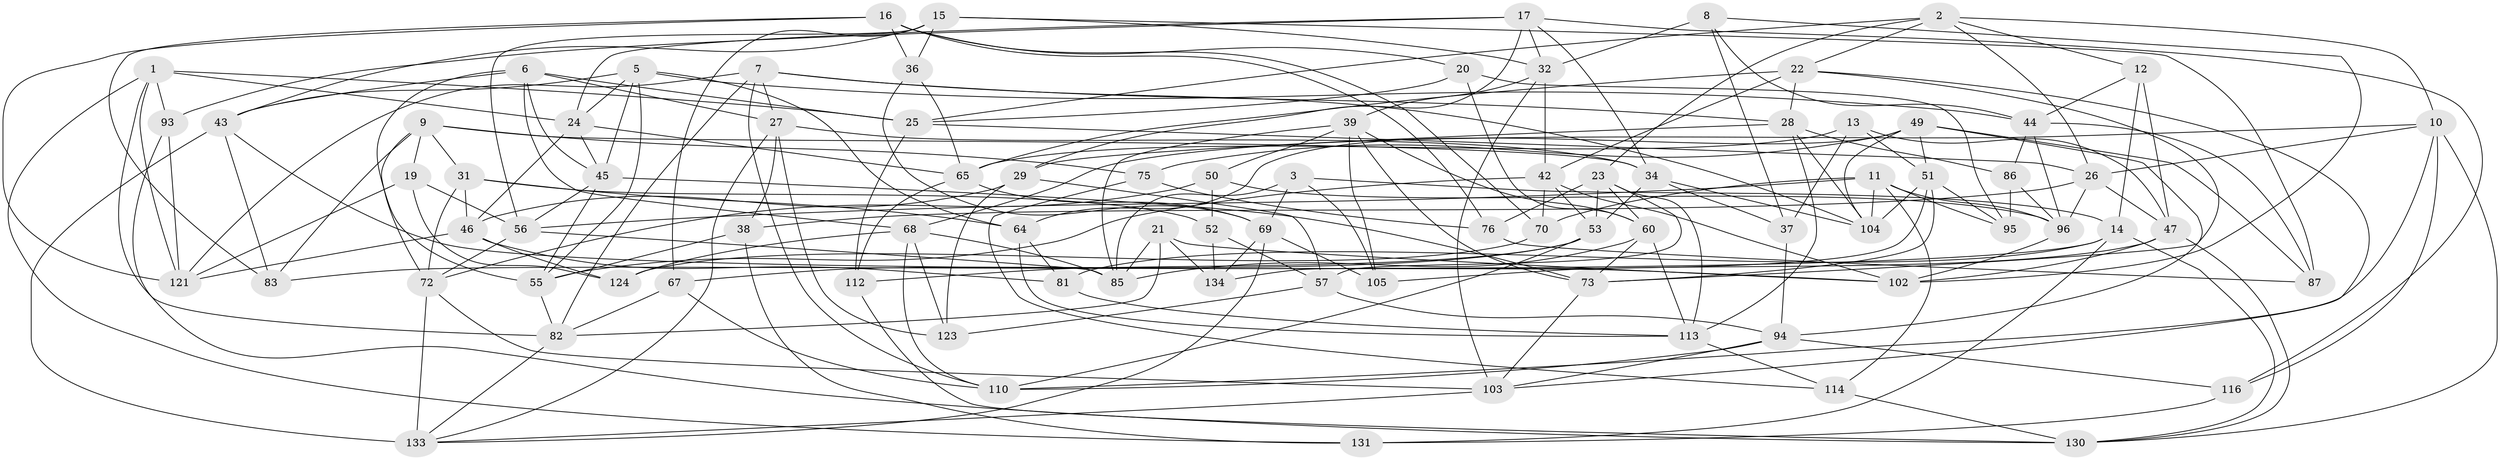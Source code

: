 // Generated by graph-tools (version 1.1) at 2025/24/03/03/25 07:24:26]
// undirected, 85 vertices, 223 edges
graph export_dot {
graph [start="1"]
  node [color=gray90,style=filled];
  1 [super="+4"];
  2 [super="+92"];
  3;
  5 [super="+41"];
  6 [super="+90"];
  7 [super="+74"];
  8;
  9 [super="+54"];
  10 [super="+18"];
  11 [super="+40"];
  12;
  13;
  14 [super="+109"];
  15 [super="+135"];
  16 [super="+140"];
  17 [super="+127"];
  19;
  20;
  21;
  22 [super="+59"];
  23 [super="+101"];
  24 [super="+78"];
  25 [super="+30"];
  26 [super="+48"];
  27 [super="+33"];
  28 [super="+89"];
  29 [super="+35"];
  31 [super="+71"];
  32 [super="+99"];
  34 [super="+139"];
  36;
  37;
  38;
  39 [super="+61"];
  42 [super="+107"];
  43 [super="+58"];
  44 [super="+119"];
  45 [super="+100"];
  46 [super="+91"];
  47 [super="+63"];
  49 [super="+111"];
  50;
  51 [super="+106"];
  52;
  53 [super="+120"];
  55 [super="+137"];
  56 [super="+66"];
  57 [super="+62"];
  60 [super="+118"];
  64 [super="+80"];
  65 [super="+88"];
  67;
  68 [super="+108"];
  69 [super="+79"];
  70;
  72 [super="+77"];
  73 [super="+84"];
  75;
  76;
  81;
  82 [super="+128"];
  83;
  85 [super="+122"];
  86;
  87;
  93;
  94 [super="+98"];
  95;
  96 [super="+97"];
  102 [super="+115"];
  103 [super="+117"];
  104 [super="+126"];
  105;
  110 [super="+129"];
  112;
  113 [super="+125"];
  114;
  116;
  121 [super="+132"];
  123;
  124;
  130 [super="+136"];
  131;
  133 [super="+138"];
  134;
  1 -- 24;
  1 -- 121;
  1 -- 25;
  1 -- 131;
  1 -- 93;
  1 -- 82;
  2 -- 12;
  2 -- 23;
  2 -- 26;
  2 -- 22;
  2 -- 25;
  2 -- 10;
  3 -- 105;
  3 -- 85;
  3 -- 14;
  3 -- 69;
  5 -- 55;
  5 -- 43;
  5 -- 24;
  5 -- 45;
  5 -- 44;
  5 -- 64;
  6 -- 43;
  6 -- 68;
  6 -- 27;
  6 -- 55;
  6 -- 25;
  6 -- 45;
  7 -- 110;
  7 -- 82;
  7 -- 27;
  7 -- 104;
  7 -- 121;
  7 -- 28;
  8 -- 44;
  8 -- 37;
  8 -- 32;
  8 -- 102;
  9 -- 75;
  9 -- 83;
  9 -- 34;
  9 -- 19;
  9 -- 31;
  9 -- 72;
  10 -- 116;
  10 -- 110;
  10 -- 26;
  10 -- 130;
  10 -- 68;
  11 -- 114;
  11 -- 56;
  11 -- 70;
  11 -- 104;
  11 -- 95;
  11 -- 96;
  12 -- 47;
  12 -- 44;
  12 -- 14;
  13 -- 51;
  13 -- 65;
  13 -- 37;
  13 -- 47;
  14 -- 81;
  14 -- 83;
  14 -- 130;
  14 -- 131;
  15 -- 56;
  15 -- 36;
  15 -- 67;
  15 -- 87;
  15 -- 32;
  15 -- 43;
  16 -- 121;
  16 -- 70;
  16 -- 36;
  16 -- 83;
  16 -- 76;
  16 -- 20;
  17 -- 32;
  17 -- 116;
  17 -- 24;
  17 -- 93;
  17 -- 34;
  17 -- 29;
  19 -- 124;
  19 -- 56;
  19 -- 121;
  20 -- 25;
  20 -- 95;
  20 -- 60;
  21 -- 82;
  21 -- 102;
  21 -- 134;
  21 -- 85;
  22 -- 103;
  22 -- 73;
  22 -- 42;
  22 -- 65;
  22 -- 28;
  23 -- 76;
  23 -- 57;
  23 -- 60;
  23 -- 113;
  23 -- 53;
  24 -- 65;
  24 -- 45;
  24 -- 46;
  25 -- 26;
  25 -- 112;
  26 -- 38;
  26 -- 96;
  26 -- 47;
  27 -- 38;
  27 -- 34;
  27 -- 123;
  27 -- 133;
  28 -- 86;
  28 -- 113;
  28 -- 104;
  28 -- 29;
  29 -- 57 [weight=2];
  29 -- 46;
  29 -- 123;
  31 -- 52;
  31 -- 72;
  31 -- 64 [weight=2];
  31 -- 46;
  32 -- 103;
  32 -- 42;
  32 -- 39;
  34 -- 37;
  34 -- 104;
  34 -- 53;
  36 -- 65;
  36 -- 69;
  37 -- 94;
  38 -- 55;
  38 -- 131;
  39 -- 50;
  39 -- 105;
  39 -- 60;
  39 -- 85;
  39 -- 73;
  42 -- 53;
  42 -- 70;
  42 -- 55;
  42 -- 102;
  43 -- 133;
  43 -- 83;
  43 -- 102;
  44 -- 96;
  44 -- 86;
  44 -- 87;
  45 -- 73;
  45 -- 56;
  45 -- 55;
  46 -- 81;
  46 -- 124;
  46 -- 121;
  47 -- 105;
  47 -- 102;
  47 -- 130;
  49 -- 64;
  49 -- 87;
  49 -- 104;
  49 -- 75;
  49 -- 94;
  49 -- 51;
  50 -- 52;
  50 -- 72;
  50 -- 96;
  51 -- 134;
  51 -- 73;
  51 -- 104;
  51 -- 95;
  52 -- 134;
  52 -- 57;
  53 -- 112;
  53 -- 67;
  53 -- 110;
  55 -- 82;
  56 -- 85;
  56 -- 72;
  57 -- 123;
  57 -- 94;
  60 -- 85;
  60 -- 113;
  60 -- 73;
  64 -- 81;
  64 -- 113;
  65 -- 112;
  65 -- 69;
  67 -- 82;
  67 -- 110;
  68 -- 124;
  68 -- 123;
  68 -- 110;
  68 -- 85;
  69 -- 134;
  69 -- 105;
  69 -- 133;
  70 -- 124;
  72 -- 133;
  72 -- 103;
  73 -- 103;
  75 -- 76;
  75 -- 114;
  76 -- 87;
  81 -- 113;
  82 -- 133;
  86 -- 95;
  86 -- 96;
  93 -- 130;
  93 -- 121;
  94 -- 116;
  94 -- 110;
  94 -- 103;
  96 -- 102;
  103 -- 133;
  112 -- 130;
  113 -- 114;
  114 -- 130;
  116 -- 131;
}
